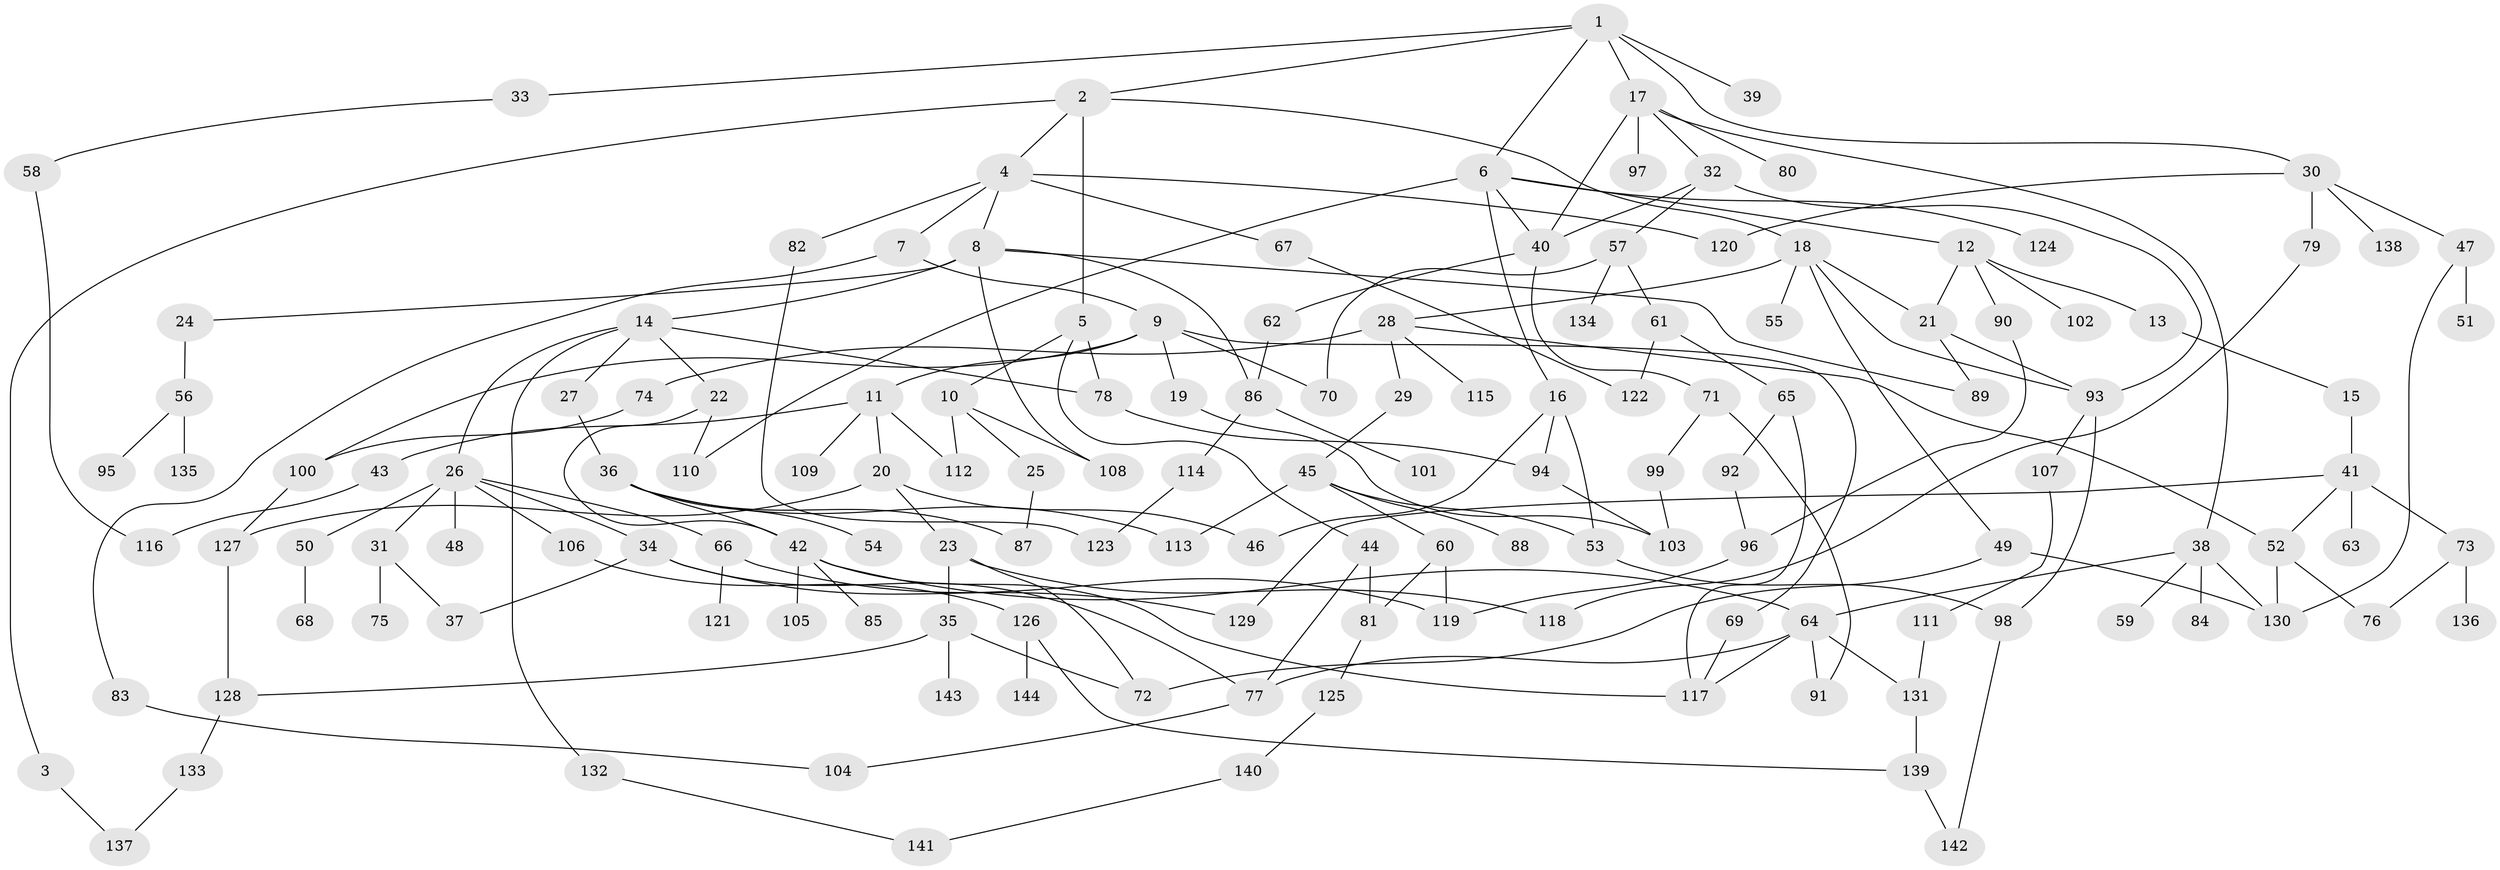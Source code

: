 // Generated by graph-tools (version 1.1) at 2025/00/03/09/25 03:00:57]
// undirected, 144 vertices, 198 edges
graph export_dot {
graph [start="1"]
  node [color=gray90,style=filled];
  1;
  2;
  3;
  4;
  5;
  6;
  7;
  8;
  9;
  10;
  11;
  12;
  13;
  14;
  15;
  16;
  17;
  18;
  19;
  20;
  21;
  22;
  23;
  24;
  25;
  26;
  27;
  28;
  29;
  30;
  31;
  32;
  33;
  34;
  35;
  36;
  37;
  38;
  39;
  40;
  41;
  42;
  43;
  44;
  45;
  46;
  47;
  48;
  49;
  50;
  51;
  52;
  53;
  54;
  55;
  56;
  57;
  58;
  59;
  60;
  61;
  62;
  63;
  64;
  65;
  66;
  67;
  68;
  69;
  70;
  71;
  72;
  73;
  74;
  75;
  76;
  77;
  78;
  79;
  80;
  81;
  82;
  83;
  84;
  85;
  86;
  87;
  88;
  89;
  90;
  91;
  92;
  93;
  94;
  95;
  96;
  97;
  98;
  99;
  100;
  101;
  102;
  103;
  104;
  105;
  106;
  107;
  108;
  109;
  110;
  111;
  112;
  113;
  114;
  115;
  116;
  117;
  118;
  119;
  120;
  121;
  122;
  123;
  124;
  125;
  126;
  127;
  128;
  129;
  130;
  131;
  132;
  133;
  134;
  135;
  136;
  137;
  138;
  139;
  140;
  141;
  142;
  143;
  144;
  1 -- 2;
  1 -- 6;
  1 -- 17;
  1 -- 30;
  1 -- 33;
  1 -- 39;
  2 -- 3;
  2 -- 4;
  2 -- 5;
  2 -- 18;
  3 -- 137;
  4 -- 7;
  4 -- 8;
  4 -- 67;
  4 -- 82;
  4 -- 120;
  5 -- 10;
  5 -- 44;
  5 -- 78;
  6 -- 12;
  6 -- 16;
  6 -- 40;
  6 -- 124;
  6 -- 110;
  7 -- 9;
  7 -- 83;
  8 -- 14;
  8 -- 24;
  8 -- 86;
  8 -- 89;
  8 -- 108;
  9 -- 11;
  9 -- 19;
  9 -- 69;
  9 -- 70;
  9 -- 100;
  10 -- 25;
  10 -- 112;
  10 -- 108;
  11 -- 20;
  11 -- 43;
  11 -- 109;
  11 -- 112;
  12 -- 13;
  12 -- 21;
  12 -- 90;
  12 -- 102;
  13 -- 15;
  14 -- 22;
  14 -- 26;
  14 -- 27;
  14 -- 78;
  14 -- 132;
  15 -- 41;
  16 -- 53;
  16 -- 46;
  16 -- 94;
  17 -- 32;
  17 -- 38;
  17 -- 80;
  17 -- 97;
  17 -- 40;
  18 -- 28;
  18 -- 49;
  18 -- 55;
  18 -- 93;
  18 -- 21;
  19 -- 103;
  20 -- 23;
  20 -- 46;
  20 -- 127;
  21 -- 89;
  21 -- 93;
  22 -- 42;
  22 -- 110;
  23 -- 35;
  23 -- 72;
  23 -- 118;
  24 -- 56;
  25 -- 87;
  26 -- 31;
  26 -- 34;
  26 -- 48;
  26 -- 50;
  26 -- 66;
  26 -- 106;
  27 -- 36;
  28 -- 29;
  28 -- 52;
  28 -- 74;
  28 -- 115;
  29 -- 45;
  30 -- 47;
  30 -- 79;
  30 -- 138;
  30 -- 120;
  31 -- 37;
  31 -- 75;
  32 -- 57;
  32 -- 93;
  32 -- 40;
  33 -- 58;
  34 -- 129;
  34 -- 37;
  34 -- 77;
  35 -- 128;
  35 -- 143;
  35 -- 72;
  36 -- 54;
  36 -- 113;
  36 -- 87;
  36 -- 42;
  38 -- 59;
  38 -- 64;
  38 -- 84;
  38 -- 130;
  40 -- 62;
  40 -- 71;
  41 -- 63;
  41 -- 73;
  41 -- 129;
  41 -- 52;
  42 -- 85;
  42 -- 105;
  42 -- 117;
  42 -- 64;
  43 -- 116;
  44 -- 77;
  44 -- 81;
  45 -- 60;
  45 -- 88;
  45 -- 113;
  45 -- 53;
  47 -- 51;
  47 -- 130;
  49 -- 130;
  49 -- 72;
  50 -- 68;
  52 -- 130;
  52 -- 76;
  53 -- 98;
  56 -- 95;
  56 -- 135;
  57 -- 61;
  57 -- 134;
  57 -- 70;
  58 -- 116;
  60 -- 81;
  60 -- 119;
  61 -- 65;
  61 -- 122;
  62 -- 86;
  64 -- 77;
  64 -- 91;
  64 -- 117;
  64 -- 131;
  65 -- 92;
  65 -- 117;
  66 -- 121;
  66 -- 119;
  67 -- 122;
  69 -- 117;
  71 -- 99;
  71 -- 91;
  73 -- 76;
  73 -- 136;
  74 -- 100;
  77 -- 104;
  78 -- 94;
  79 -- 118;
  81 -- 125;
  82 -- 123;
  83 -- 104;
  86 -- 101;
  86 -- 114;
  90 -- 96;
  92 -- 96;
  93 -- 107;
  93 -- 98;
  94 -- 103;
  96 -- 119;
  98 -- 142;
  99 -- 103;
  100 -- 127;
  106 -- 126;
  107 -- 111;
  111 -- 131;
  114 -- 123;
  125 -- 140;
  126 -- 139;
  126 -- 144;
  127 -- 128;
  128 -- 133;
  131 -- 139;
  132 -- 141;
  133 -- 137;
  139 -- 142;
  140 -- 141;
}
